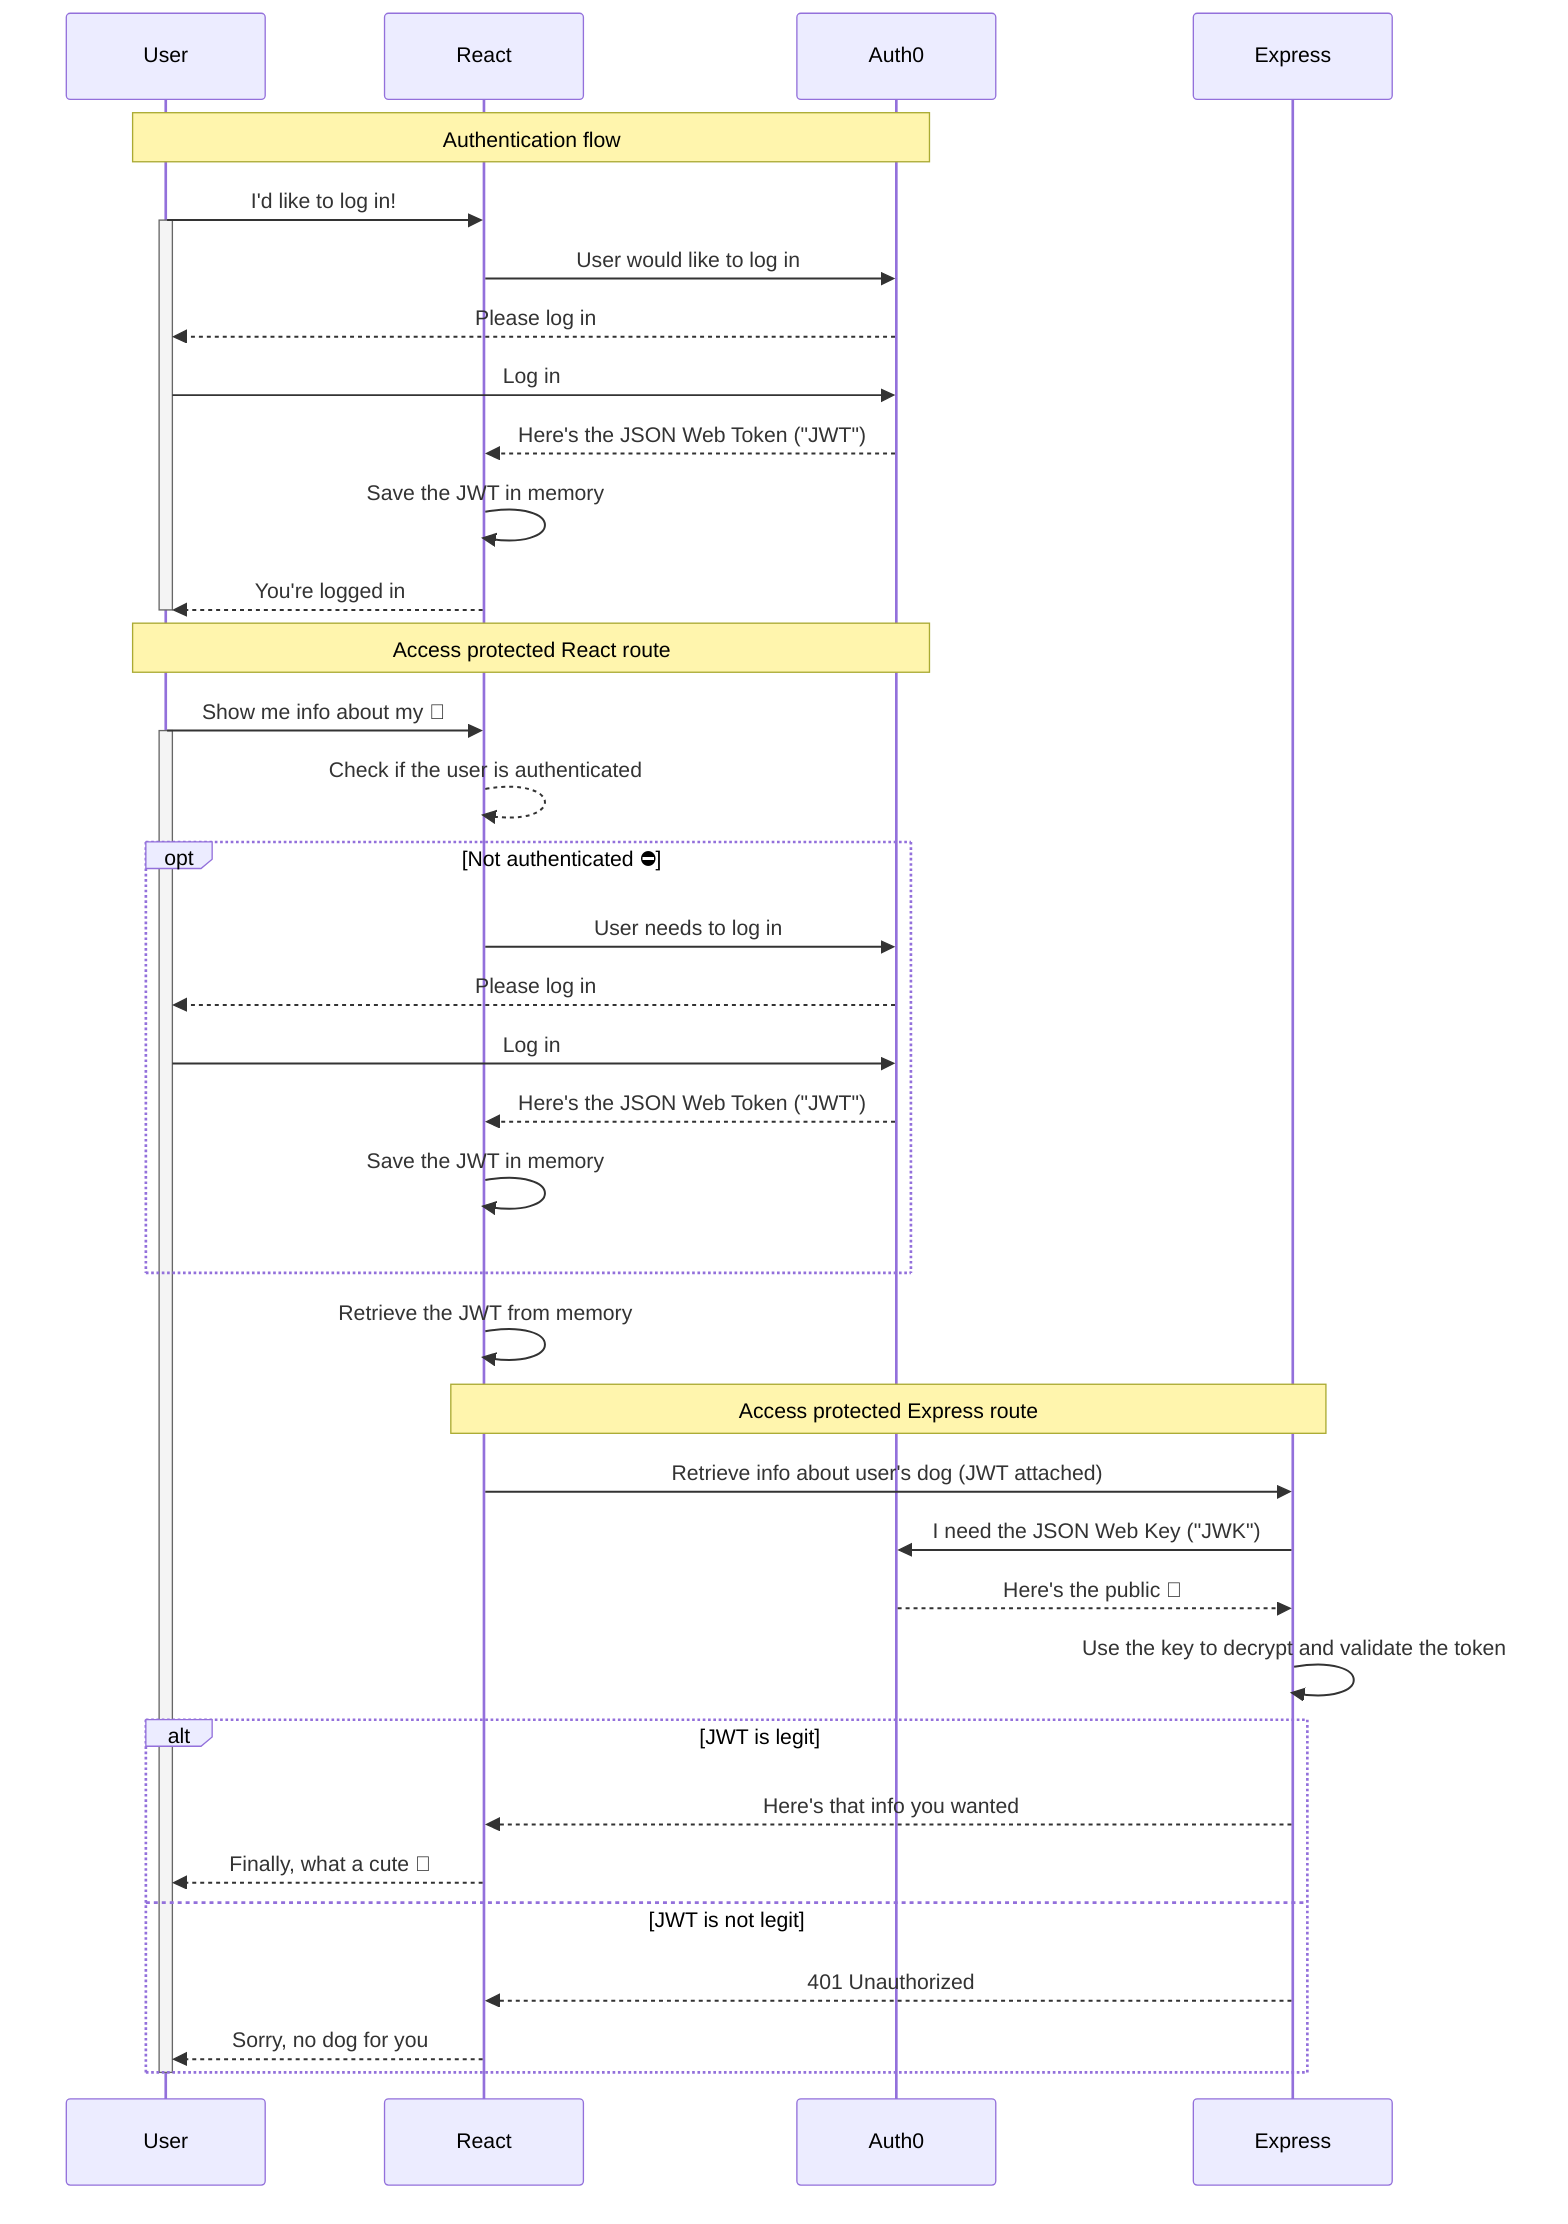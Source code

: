 sequenceDiagram
  participant User
  participant React
  participant Auth0
  participant Express

  Note over User, Auth0: Authentication flow
  User ->> React: I'd like to log in!
  activate User
  React ->> Auth0: User would like to log in
  Auth0 -->> User: Please log in
  User ->> Auth0: Log in
  Auth0 -->> React: Here's the JSON Web Token ("JWT")
  React ->> React: Save the JWT in memory
  React -->> User: You're logged in
  deactivate User

  Note over User, Auth0: Access protected React route

  User ->> React: Show me info about my 🐶
  activate User
  React -->> React: Check if the user is authenticated

  opt Not authenticated ⛔
    React ->> Auth0: User needs to log in
    Auth0 -->> User: Please log in
    User ->> Auth0: Log in
    Auth0 -->> React: Here's the JSON Web Token ("JWT")
    React ->> React: Save the JWT in memory
  end

  React ->> React: Retrieve the JWT from memory

  Note over React, Express: Access protected Express route

  React ->> Express: Retrieve info about user's dog (JWT attached)
  Express ->> Auth0: I need the JSON Web Key ("JWK")
  Auth0 -->> Express: Here's the public 🔑
  Express ->> Express: Use the key to decrypt and validate the token

  alt JWT is legit
    Express -->> React: Here's that info you wanted
    React -->> User: Finally, what a cute 🐶
  else JWT is not legit
    Express -->> React: 401 Unauthorized
    React -->> User: Sorry, no dog for you
  end

  deactivate User